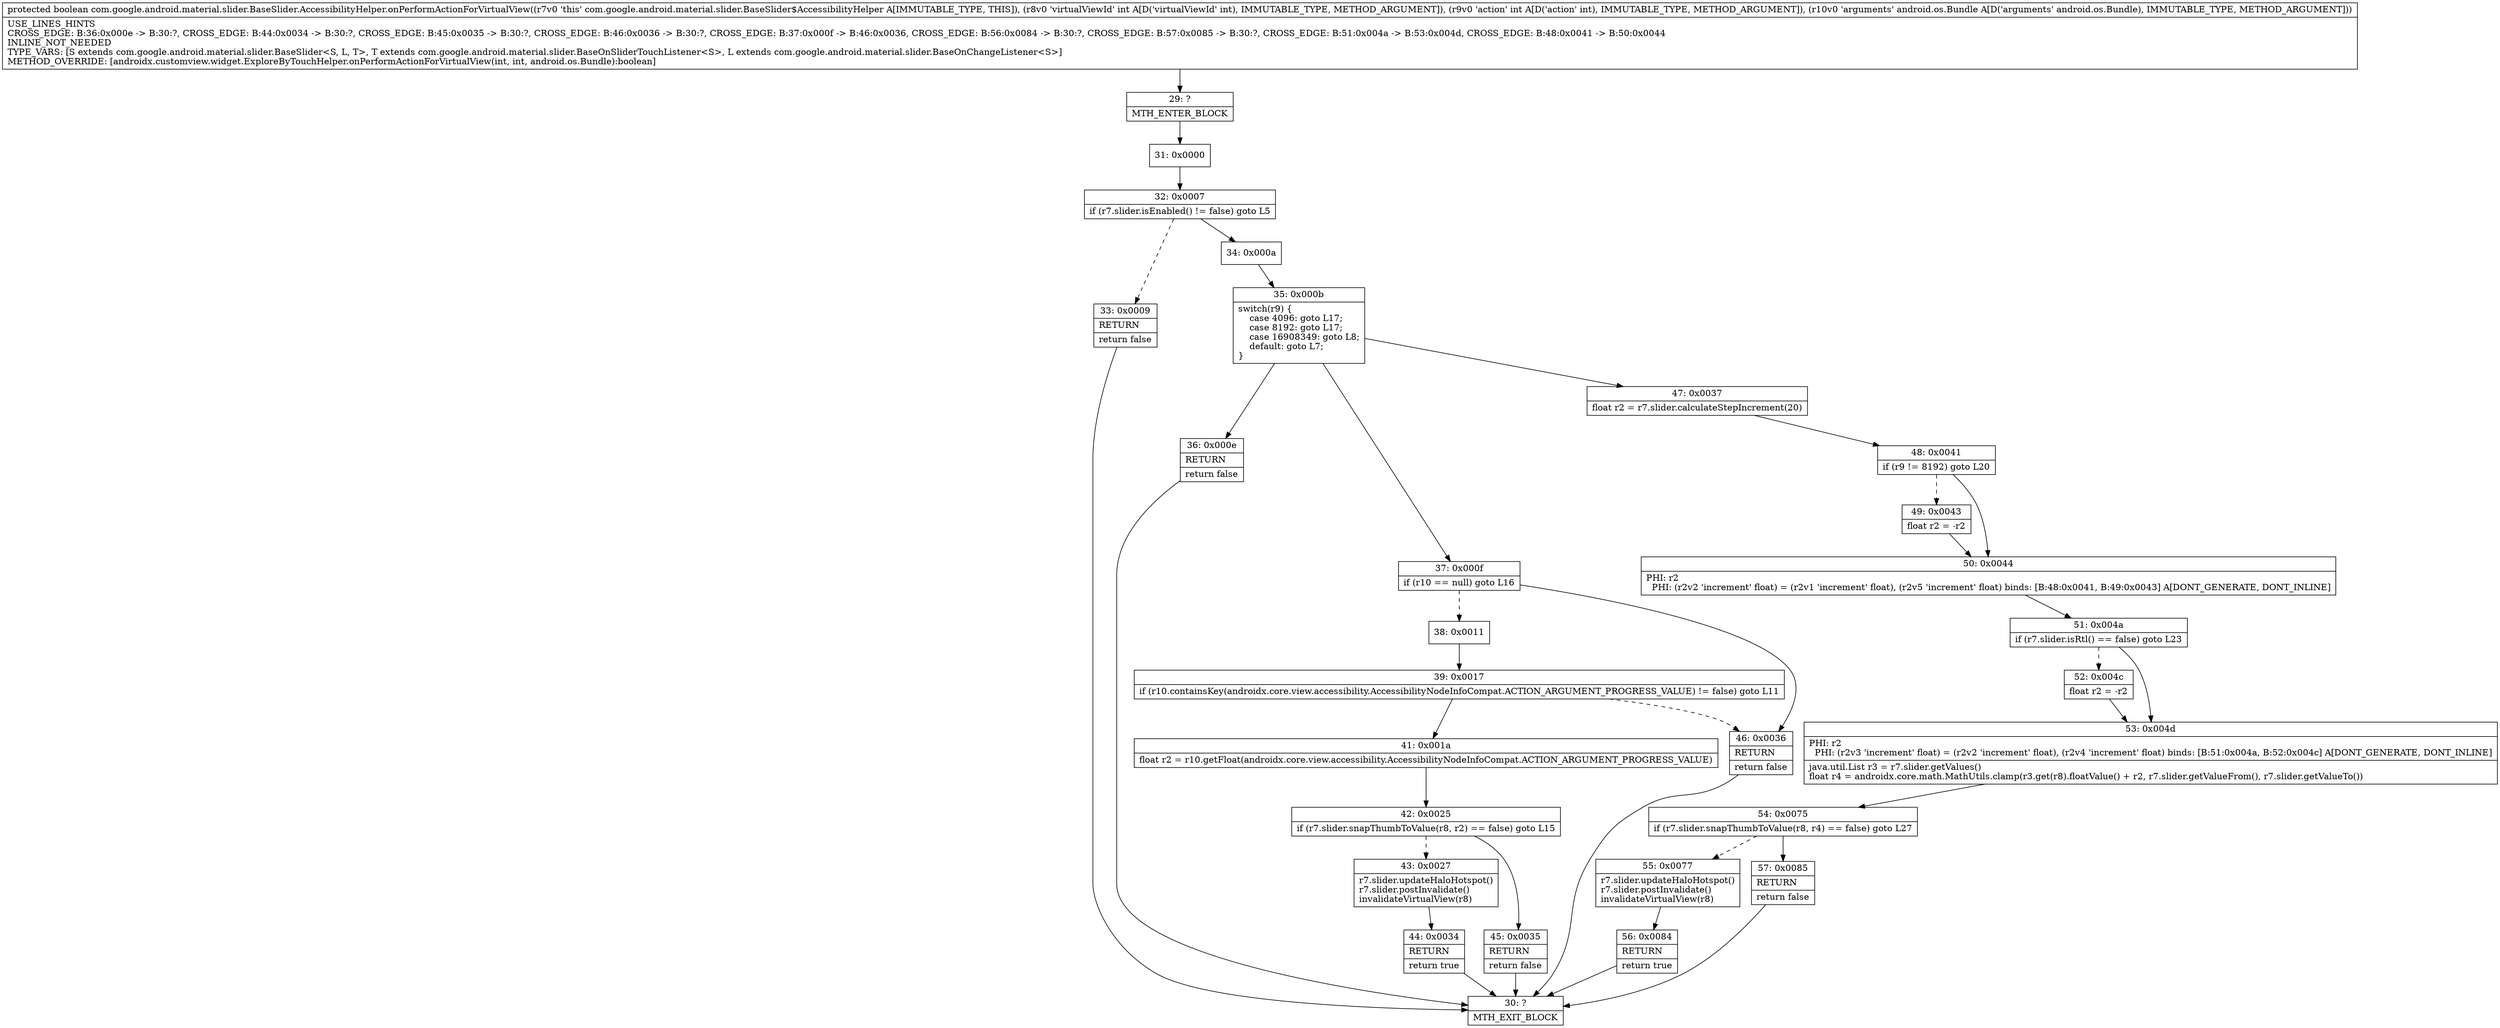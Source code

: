 digraph "CFG forcom.google.android.material.slider.BaseSlider.AccessibilityHelper.onPerformActionForVirtualView(IILandroid\/os\/Bundle;)Z" {
Node_29 [shape=record,label="{29\:\ ?|MTH_ENTER_BLOCK\l}"];
Node_31 [shape=record,label="{31\:\ 0x0000}"];
Node_32 [shape=record,label="{32\:\ 0x0007|if (r7.slider.isEnabled() != false) goto L5\l}"];
Node_33 [shape=record,label="{33\:\ 0x0009|RETURN\l|return false\l}"];
Node_30 [shape=record,label="{30\:\ ?|MTH_EXIT_BLOCK\l}"];
Node_34 [shape=record,label="{34\:\ 0x000a}"];
Node_35 [shape=record,label="{35\:\ 0x000b|switch(r9) \{\l    case 4096: goto L17;\l    case 8192: goto L17;\l    case 16908349: goto L8;\l    default: goto L7;\l\}\l}"];
Node_36 [shape=record,label="{36\:\ 0x000e|RETURN\l|return false\l}"];
Node_37 [shape=record,label="{37\:\ 0x000f|if (r10 == null) goto L16\l}"];
Node_38 [shape=record,label="{38\:\ 0x0011}"];
Node_39 [shape=record,label="{39\:\ 0x0017|if (r10.containsKey(androidx.core.view.accessibility.AccessibilityNodeInfoCompat.ACTION_ARGUMENT_PROGRESS_VALUE) != false) goto L11\l}"];
Node_41 [shape=record,label="{41\:\ 0x001a|float r2 = r10.getFloat(androidx.core.view.accessibility.AccessibilityNodeInfoCompat.ACTION_ARGUMENT_PROGRESS_VALUE)\l}"];
Node_42 [shape=record,label="{42\:\ 0x0025|if (r7.slider.snapThumbToValue(r8, r2) == false) goto L15\l}"];
Node_43 [shape=record,label="{43\:\ 0x0027|r7.slider.updateHaloHotspot()\lr7.slider.postInvalidate()\linvalidateVirtualView(r8)\l}"];
Node_44 [shape=record,label="{44\:\ 0x0034|RETURN\l|return true\l}"];
Node_45 [shape=record,label="{45\:\ 0x0035|RETURN\l|return false\l}"];
Node_46 [shape=record,label="{46\:\ 0x0036|RETURN\l|return false\l}"];
Node_47 [shape=record,label="{47\:\ 0x0037|float r2 = r7.slider.calculateStepIncrement(20)\l}"];
Node_48 [shape=record,label="{48\:\ 0x0041|if (r9 != 8192) goto L20\l}"];
Node_49 [shape=record,label="{49\:\ 0x0043|float r2 = \-r2\l}"];
Node_50 [shape=record,label="{50\:\ 0x0044|PHI: r2 \l  PHI: (r2v2 'increment' float) = (r2v1 'increment' float), (r2v5 'increment' float) binds: [B:48:0x0041, B:49:0x0043] A[DONT_GENERATE, DONT_INLINE]\l}"];
Node_51 [shape=record,label="{51\:\ 0x004a|if (r7.slider.isRtl() == false) goto L23\l}"];
Node_52 [shape=record,label="{52\:\ 0x004c|float r2 = \-r2\l}"];
Node_53 [shape=record,label="{53\:\ 0x004d|PHI: r2 \l  PHI: (r2v3 'increment' float) = (r2v2 'increment' float), (r2v4 'increment' float) binds: [B:51:0x004a, B:52:0x004c] A[DONT_GENERATE, DONT_INLINE]\l|java.util.List r3 = r7.slider.getValues()\lfloat r4 = androidx.core.math.MathUtils.clamp(r3.get(r8).floatValue() + r2, r7.slider.getValueFrom(), r7.slider.getValueTo())\l}"];
Node_54 [shape=record,label="{54\:\ 0x0075|if (r7.slider.snapThumbToValue(r8, r4) == false) goto L27\l}"];
Node_55 [shape=record,label="{55\:\ 0x0077|r7.slider.updateHaloHotspot()\lr7.slider.postInvalidate()\linvalidateVirtualView(r8)\l}"];
Node_56 [shape=record,label="{56\:\ 0x0084|RETURN\l|return true\l}"];
Node_57 [shape=record,label="{57\:\ 0x0085|RETURN\l|return false\l}"];
MethodNode[shape=record,label="{protected boolean com.google.android.material.slider.BaseSlider.AccessibilityHelper.onPerformActionForVirtualView((r7v0 'this' com.google.android.material.slider.BaseSlider$AccessibilityHelper A[IMMUTABLE_TYPE, THIS]), (r8v0 'virtualViewId' int A[D('virtualViewId' int), IMMUTABLE_TYPE, METHOD_ARGUMENT]), (r9v0 'action' int A[D('action' int), IMMUTABLE_TYPE, METHOD_ARGUMENT]), (r10v0 'arguments' android.os.Bundle A[D('arguments' android.os.Bundle), IMMUTABLE_TYPE, METHOD_ARGUMENT]))  | USE_LINES_HINTS\lCROSS_EDGE: B:36:0x000e \-\> B:30:?, CROSS_EDGE: B:44:0x0034 \-\> B:30:?, CROSS_EDGE: B:45:0x0035 \-\> B:30:?, CROSS_EDGE: B:46:0x0036 \-\> B:30:?, CROSS_EDGE: B:37:0x000f \-\> B:46:0x0036, CROSS_EDGE: B:56:0x0084 \-\> B:30:?, CROSS_EDGE: B:57:0x0085 \-\> B:30:?, CROSS_EDGE: B:51:0x004a \-\> B:53:0x004d, CROSS_EDGE: B:48:0x0041 \-\> B:50:0x0044\lINLINE_NOT_NEEDED\lTYPE_VARS: [S extends com.google.android.material.slider.BaseSlider\<S, L, T\>, T extends com.google.android.material.slider.BaseOnSliderTouchListener\<S\>, L extends com.google.android.material.slider.BaseOnChangeListener\<S\>]\lMETHOD_OVERRIDE: [androidx.customview.widget.ExploreByTouchHelper.onPerformActionForVirtualView(int, int, android.os.Bundle):boolean]\l}"];
MethodNode -> Node_29;Node_29 -> Node_31;
Node_31 -> Node_32;
Node_32 -> Node_33[style=dashed];
Node_32 -> Node_34;
Node_33 -> Node_30;
Node_34 -> Node_35;
Node_35 -> Node_36;
Node_35 -> Node_37;
Node_35 -> Node_47;
Node_36 -> Node_30;
Node_37 -> Node_38[style=dashed];
Node_37 -> Node_46;
Node_38 -> Node_39;
Node_39 -> Node_41;
Node_39 -> Node_46[style=dashed];
Node_41 -> Node_42;
Node_42 -> Node_43[style=dashed];
Node_42 -> Node_45;
Node_43 -> Node_44;
Node_44 -> Node_30;
Node_45 -> Node_30;
Node_46 -> Node_30;
Node_47 -> Node_48;
Node_48 -> Node_49[style=dashed];
Node_48 -> Node_50;
Node_49 -> Node_50;
Node_50 -> Node_51;
Node_51 -> Node_52[style=dashed];
Node_51 -> Node_53;
Node_52 -> Node_53;
Node_53 -> Node_54;
Node_54 -> Node_55[style=dashed];
Node_54 -> Node_57;
Node_55 -> Node_56;
Node_56 -> Node_30;
Node_57 -> Node_30;
}

